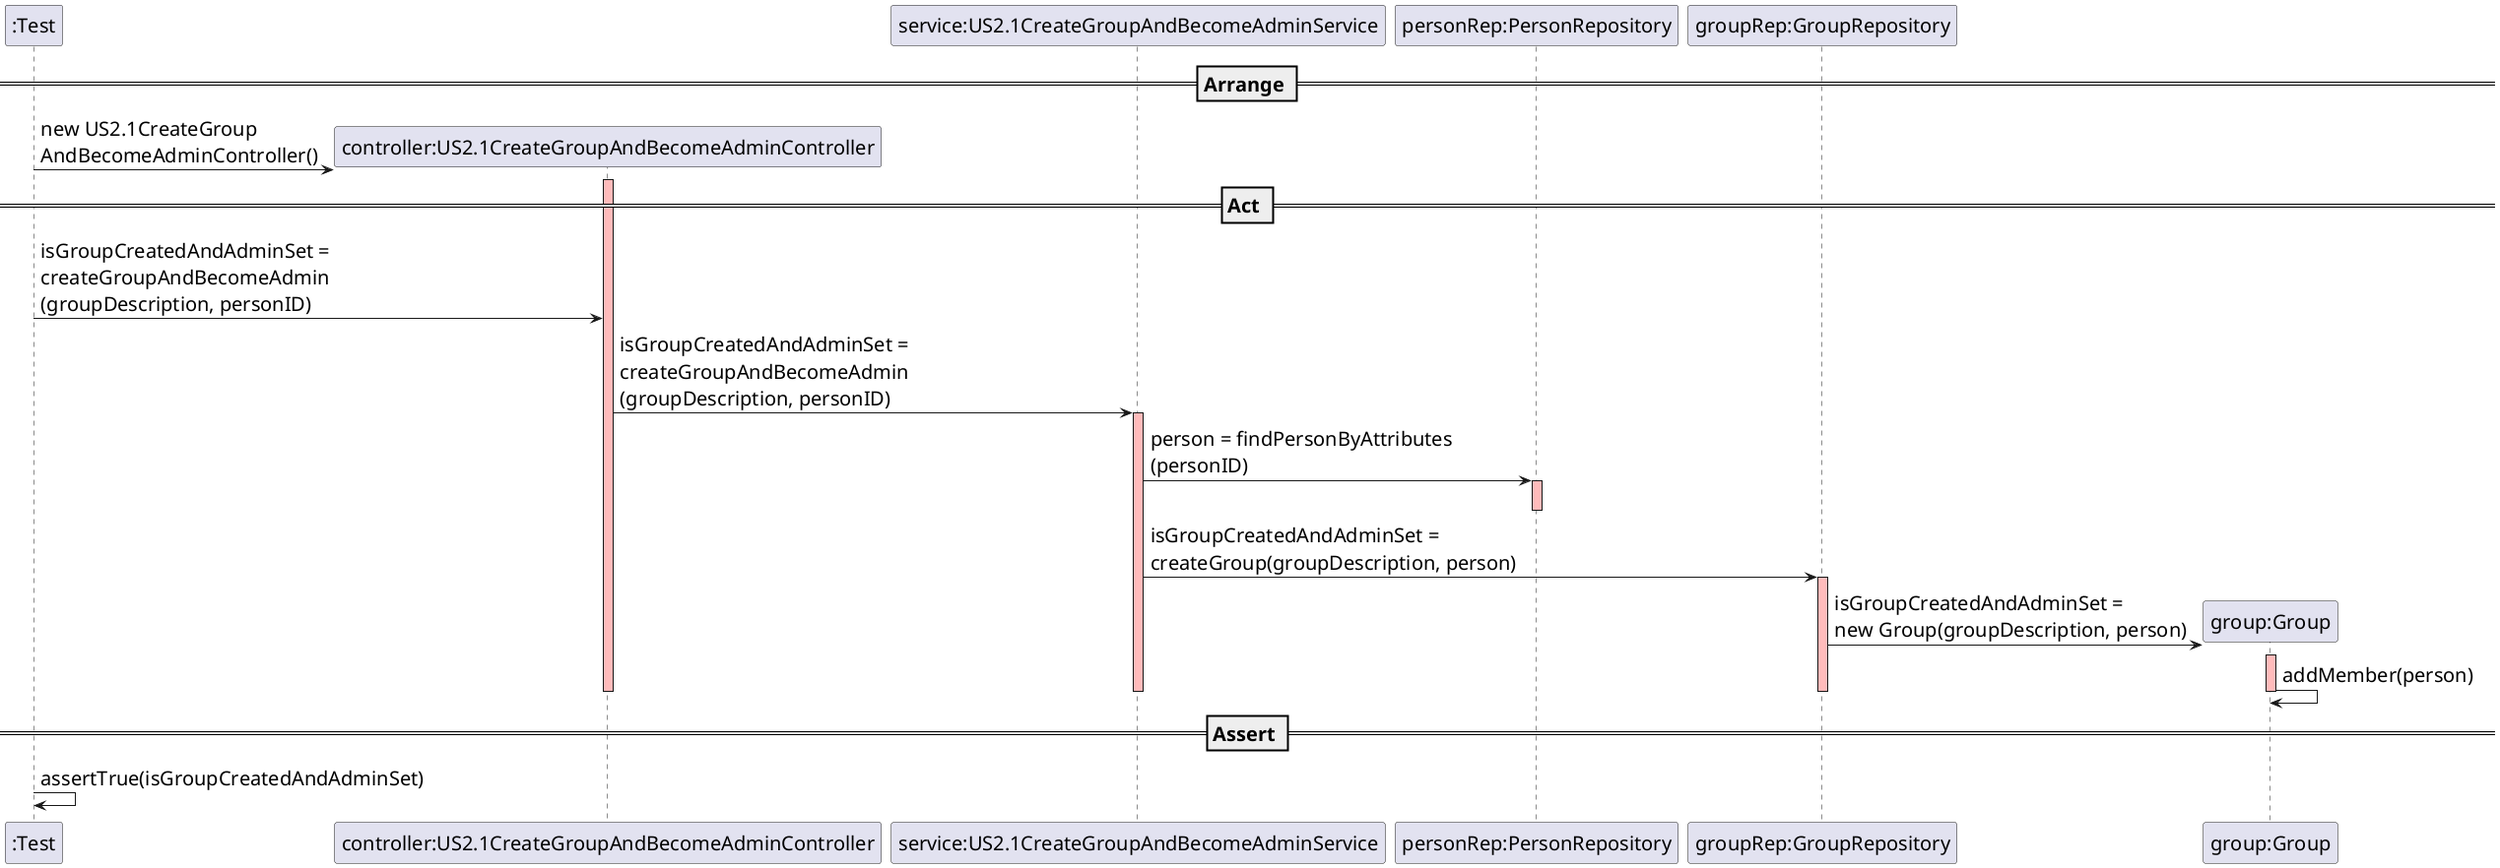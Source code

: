 @startuml
skinparam DefaultFontSize 20
create ":Test"

== Arrange ==

create "controller:US2.1CreateGroupAndBecomeAdminController"
":Test" -> "controller:US2.1CreateGroupAndBecomeAdminController" : new US2.1CreateGroup\nAndBecomeAdminController()
activate "controller:US2.1CreateGroupAndBecomeAdminController" #FFBBBB

participant "service:US2.1CreateGroupAndBecomeAdminService"
participant "personRep:PersonRepository"
participant "groupRep:GroupRepository"

== Act ==

":Test" -> "controller:US2.1CreateGroupAndBecomeAdminController" : isGroupCreatedAndAdminSet = \ncreateGroupAndBecomeAdmin\n(groupDescription, personID)

"controller:US2.1CreateGroupAndBecomeAdminController" -> "service:US2.1CreateGroupAndBecomeAdminService": isGroupCreatedAndAdminSet = \ncreateGroupAndBecomeAdmin\n(groupDescription, personID)
activate "service:US2.1CreateGroupAndBecomeAdminService" #FFBBBB

"service:US2.1CreateGroupAndBecomeAdminService" -> "personRep:PersonRepository" : person = findPersonByAttributes\n(personID)
activate "personRep:PersonRepository" #FFBBBB
deactivate "personRep:PersonRepository"

"service:US2.1CreateGroupAndBecomeAdminService" -> "groupRep:GroupRepository" : isGroupCreatedAndAdminSet = \ncreateGroup(groupDescription, person)
activate "groupRep:GroupRepository" #FFBBBB

create "group:Group"
"groupRep:GroupRepository" -> "group:Group" : isGroupCreatedAndAdminSet =\nnew Group(groupDescription, person)
activate "group:Group" #FFBBBB
"group:Group" -> "group:Group" : addMember(person)

deactivate "group:Group"
deactivate "groupRep:GroupRepository"
deactivate "personRep:PersonRepository"
deactivate "service:US2.1CreateGroupAndBecomeAdminService"
deactivate "controller:US2.1CreateGroupAndBecomeAdminController"

== Assert ==

":Test" -> ":Test" : assertTrue(isGroupCreatedAndAdminSet)

@enduml